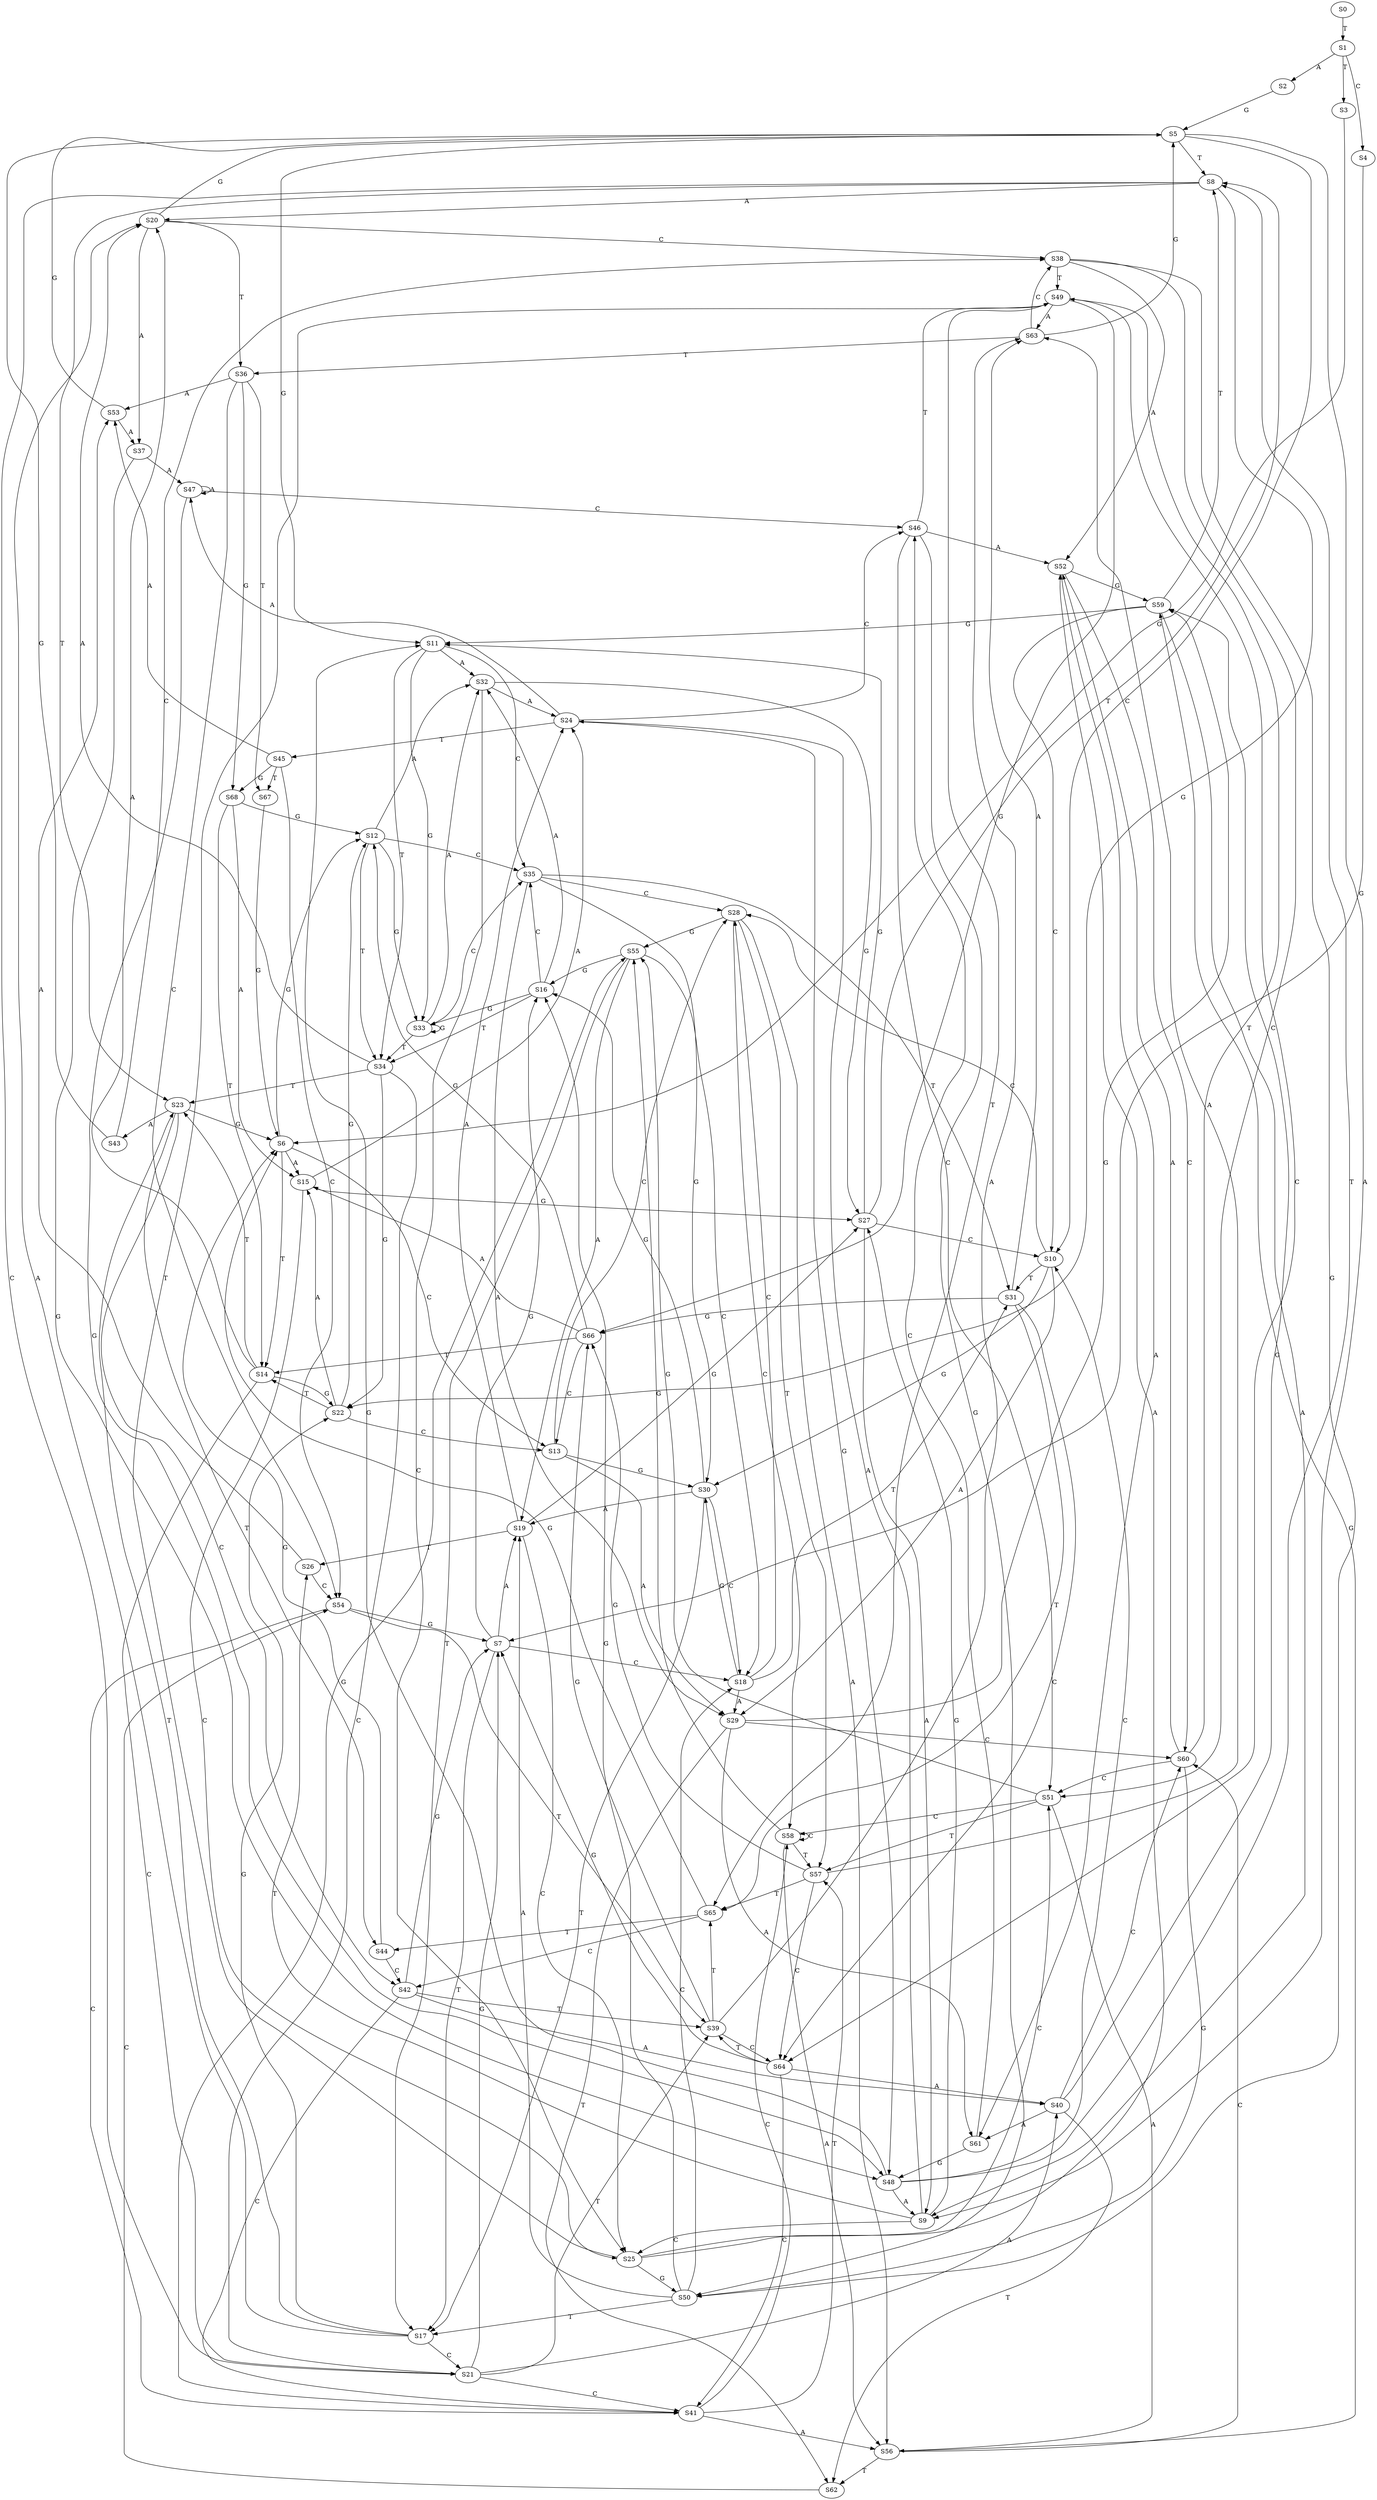 strict digraph  {
	S0 -> S1 [ label = T ];
	S1 -> S2 [ label = A ];
	S1 -> S3 [ label = T ];
	S1 -> S4 [ label = C ];
	S2 -> S5 [ label = G ];
	S3 -> S6 [ label = G ];
	S4 -> S7 [ label = G ];
	S5 -> S8 [ label = T ];
	S5 -> S9 [ label = A ];
	S5 -> S10 [ label = C ];
	S5 -> S11 [ label = G ];
	S6 -> S12 [ label = G ];
	S6 -> S13 [ label = C ];
	S6 -> S14 [ label = T ];
	S6 -> S15 [ label = A ];
	S7 -> S16 [ label = G ];
	S7 -> S17 [ label = T ];
	S7 -> S18 [ label = C ];
	S7 -> S19 [ label = A ];
	S8 -> S20 [ label = A ];
	S8 -> S21 [ label = C ];
	S8 -> S22 [ label = G ];
	S8 -> S23 [ label = T ];
	S9 -> S24 [ label = A ];
	S9 -> S25 [ label = C ];
	S9 -> S26 [ label = T ];
	S9 -> S27 [ label = G ];
	S10 -> S28 [ label = C ];
	S10 -> S29 [ label = A ];
	S10 -> S30 [ label = G ];
	S10 -> S31 [ label = T ];
	S11 -> S32 [ label = A ];
	S11 -> S33 [ label = G ];
	S11 -> S34 [ label = T ];
	S11 -> S35 [ label = C ];
	S12 -> S33 [ label = G ];
	S12 -> S35 [ label = C ];
	S12 -> S32 [ label = A ];
	S12 -> S34 [ label = T ];
	S13 -> S28 [ label = C ];
	S13 -> S30 [ label = G ];
	S13 -> S29 [ label = A ];
	S14 -> S21 [ label = C ];
	S14 -> S23 [ label = T ];
	S14 -> S22 [ label = G ];
	S14 -> S20 [ label = A ];
	S15 -> S27 [ label = G ];
	S15 -> S25 [ label = C ];
	S15 -> S24 [ label = A ];
	S16 -> S32 [ label = A ];
	S16 -> S33 [ label = G ];
	S16 -> S35 [ label = C ];
	S16 -> S34 [ label = T ];
	S17 -> S21 [ label = C ];
	S17 -> S20 [ label = A ];
	S17 -> S22 [ label = G ];
	S17 -> S23 [ label = T ];
	S18 -> S30 [ label = G ];
	S18 -> S31 [ label = T ];
	S18 -> S28 [ label = C ];
	S18 -> S29 [ label = A ];
	S19 -> S24 [ label = A ];
	S19 -> S25 [ label = C ];
	S19 -> S27 [ label = G ];
	S19 -> S26 [ label = T ];
	S20 -> S36 [ label = T ];
	S20 -> S5 [ label = G ];
	S20 -> S37 [ label = A ];
	S20 -> S38 [ label = C ];
	S21 -> S39 [ label = T ];
	S21 -> S7 [ label = G ];
	S21 -> S40 [ label = A ];
	S21 -> S41 [ label = C ];
	S22 -> S14 [ label = T ];
	S22 -> S12 [ label = G ];
	S22 -> S15 [ label = A ];
	S22 -> S13 [ label = C ];
	S23 -> S42 [ label = C ];
	S23 -> S6 [ label = G ];
	S23 -> S43 [ label = A ];
	S23 -> S44 [ label = T ];
	S24 -> S45 [ label = T ];
	S24 -> S46 [ label = C ];
	S24 -> S47 [ label = A ];
	S24 -> S48 [ label = G ];
	S25 -> S49 [ label = T ];
	S25 -> S50 [ label = G ];
	S25 -> S51 [ label = C ];
	S25 -> S52 [ label = A ];
	S26 -> S53 [ label = A ];
	S26 -> S54 [ label = C ];
	S27 -> S8 [ label = T ];
	S27 -> S11 [ label = G ];
	S27 -> S9 [ label = A ];
	S27 -> S10 [ label = C ];
	S28 -> S55 [ label = G ];
	S28 -> S56 [ label = A ];
	S28 -> S57 [ label = T ];
	S28 -> S58 [ label = C ];
	S29 -> S59 [ label = G ];
	S29 -> S60 [ label = C ];
	S29 -> S61 [ label = A ];
	S29 -> S62 [ label = T ];
	S30 -> S16 [ label = G ];
	S30 -> S19 [ label = A ];
	S30 -> S17 [ label = T ];
	S30 -> S18 [ label = C ];
	S31 -> S63 [ label = A ];
	S31 -> S64 [ label = C ];
	S31 -> S65 [ label = T ];
	S31 -> S66 [ label = G ];
	S32 -> S24 [ label = A ];
	S32 -> S27 [ label = G ];
	S32 -> S25 [ label = C ];
	S33 -> S34 [ label = T ];
	S33 -> S35 [ label = C ];
	S33 -> S33 [ label = G ];
	S33 -> S32 [ label = A ];
	S34 -> S20 [ label = A ];
	S34 -> S21 [ label = C ];
	S34 -> S22 [ label = G ];
	S34 -> S23 [ label = T ];
	S35 -> S31 [ label = T ];
	S35 -> S28 [ label = C ];
	S35 -> S29 [ label = A ];
	S35 -> S30 [ label = G ];
	S36 -> S54 [ label = C ];
	S36 -> S53 [ label = A ];
	S36 -> S67 [ label = T ];
	S36 -> S68 [ label = G ];
	S37 -> S48 [ label = G ];
	S37 -> S47 [ label = A ];
	S38 -> S50 [ label = G ];
	S38 -> S49 [ label = T ];
	S38 -> S51 [ label = C ];
	S38 -> S52 [ label = A ];
	S39 -> S66 [ label = G ];
	S39 -> S64 [ label = C ];
	S39 -> S63 [ label = A ];
	S39 -> S65 [ label = T ];
	S40 -> S62 [ label = T ];
	S40 -> S60 [ label = C ];
	S40 -> S61 [ label = A ];
	S40 -> S59 [ label = G ];
	S41 -> S58 [ label = C ];
	S41 -> S56 [ label = A ];
	S41 -> S57 [ label = T ];
	S41 -> S55 [ label = G ];
	S42 -> S40 [ label = A ];
	S42 -> S41 [ label = C ];
	S42 -> S7 [ label = G ];
	S42 -> S39 [ label = T ];
	S43 -> S38 [ label = C ];
	S43 -> S5 [ label = G ];
	S44 -> S6 [ label = G ];
	S44 -> S42 [ label = C ];
	S45 -> S53 [ label = A ];
	S45 -> S54 [ label = C ];
	S45 -> S68 [ label = G ];
	S45 -> S67 [ label = T ];
	S46 -> S52 [ label = A ];
	S46 -> S51 [ label = C ];
	S46 -> S50 [ label = G ];
	S46 -> S49 [ label = T ];
	S47 -> S48 [ label = G ];
	S47 -> S46 [ label = C ];
	S47 -> S47 [ label = A ];
	S48 -> S8 [ label = T ];
	S48 -> S9 [ label = A ];
	S48 -> S10 [ label = C ];
	S48 -> S11 [ label = G ];
	S49 -> S63 [ label = A ];
	S49 -> S64 [ label = C ];
	S49 -> S65 [ label = T ];
	S49 -> S66 [ label = G ];
	S50 -> S16 [ label = G ];
	S50 -> S19 [ label = A ];
	S50 -> S17 [ label = T ];
	S50 -> S18 [ label = C ];
	S51 -> S58 [ label = C ];
	S51 -> S56 [ label = A ];
	S51 -> S57 [ label = T ];
	S51 -> S55 [ label = G ];
	S52 -> S59 [ label = G ];
	S52 -> S60 [ label = C ];
	S52 -> S61 [ label = A ];
	S53 -> S5 [ label = G ];
	S53 -> S37 [ label = A ];
	S54 -> S41 [ label = C ];
	S54 -> S7 [ label = G ];
	S54 -> S39 [ label = T ];
	S55 -> S19 [ label = A ];
	S55 -> S16 [ label = G ];
	S55 -> S17 [ label = T ];
	S55 -> S18 [ label = C ];
	S56 -> S59 [ label = G ];
	S56 -> S62 [ label = T ];
	S56 -> S60 [ label = C ];
	S57 -> S66 [ label = G ];
	S57 -> S64 [ label = C ];
	S57 -> S65 [ label = T ];
	S57 -> S63 [ label = A ];
	S58 -> S55 [ label = G ];
	S58 -> S58 [ label = C ];
	S58 -> S56 [ label = A ];
	S58 -> S57 [ label = T ];
	S59 -> S11 [ label = G ];
	S59 -> S8 [ label = T ];
	S59 -> S9 [ label = A ];
	S59 -> S10 [ label = C ];
	S60 -> S49 [ label = T ];
	S60 -> S51 [ label = C ];
	S60 -> S52 [ label = A ];
	S60 -> S50 [ label = G ];
	S61 -> S48 [ label = G ];
	S61 -> S46 [ label = C ];
	S62 -> S54 [ label = C ];
	S63 -> S5 [ label = G ];
	S63 -> S36 [ label = T ];
	S63 -> S38 [ label = C ];
	S64 -> S39 [ label = T ];
	S64 -> S7 [ label = G ];
	S64 -> S41 [ label = C ];
	S64 -> S40 [ label = A ];
	S65 -> S42 [ label = C ];
	S65 -> S44 [ label = T ];
	S65 -> S6 [ label = G ];
	S66 -> S15 [ label = A ];
	S66 -> S13 [ label = C ];
	S66 -> S12 [ label = G ];
	S66 -> S14 [ label = T ];
	S67 -> S6 [ label = G ];
	S68 -> S12 [ label = G ];
	S68 -> S15 [ label = A ];
	S68 -> S14 [ label = T ];
}
